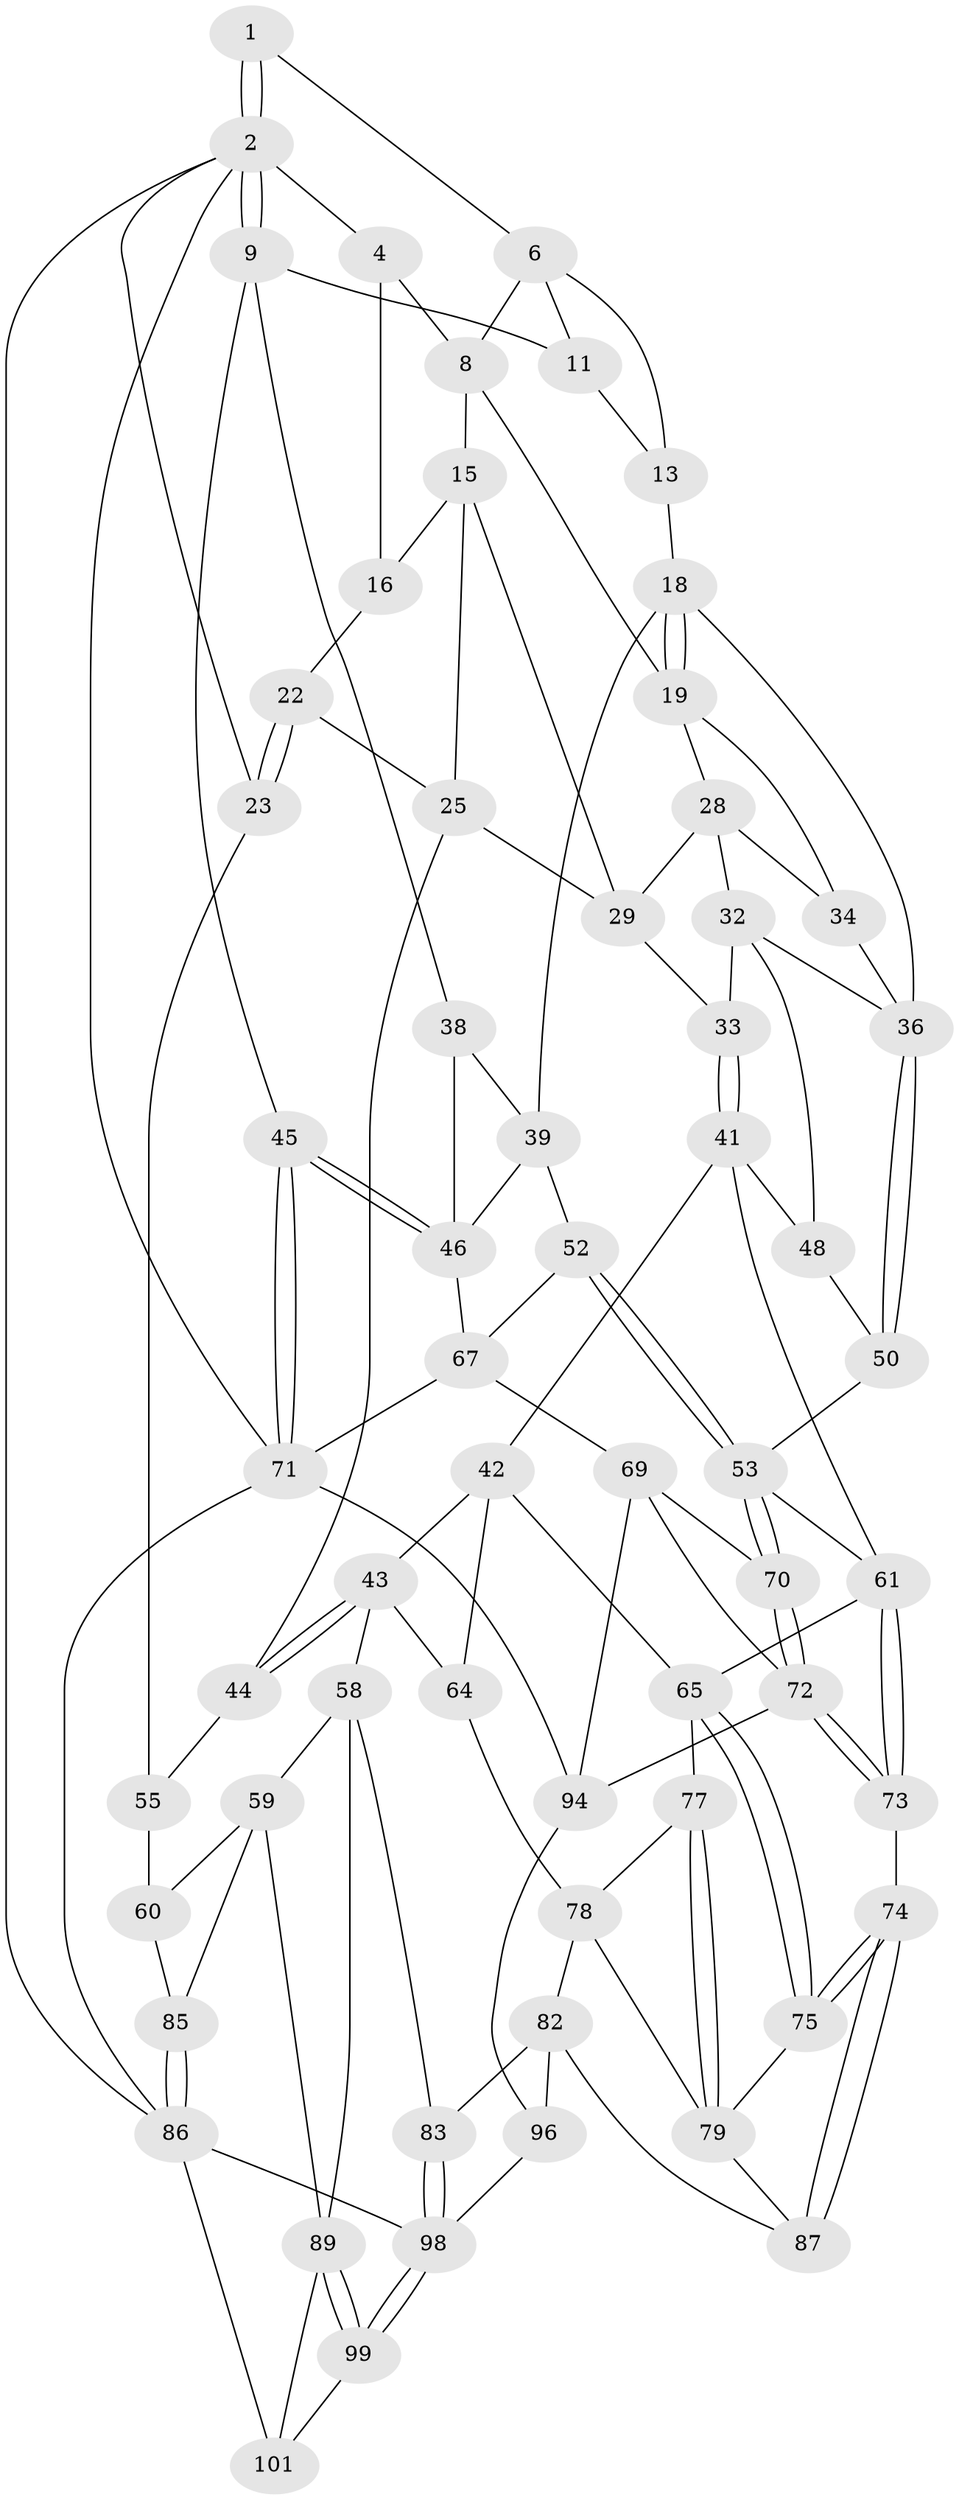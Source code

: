 // original degree distribution, {3: 0.0196078431372549, 6: 0.18627450980392157, 5: 0.5882352941176471, 4: 0.20588235294117646}
// Generated by graph-tools (version 1.1) at 2025/11/02/21/25 10:11:13]
// undirected, 62 vertices, 133 edges
graph export_dot {
graph [start="1"]
  node [color=gray90,style=filled];
  1 [pos="+0.9164919611052381+0"];
  2 [pos="+1+0",super="+3"];
  4 [pos="+0.15633952266065285+0",super="+5"];
  6 [pos="+0.8201378733836053+0.05150002349067088",super="+7"];
  8 [pos="+0.6087645665639821+0.0021776010583386455",super="+14"];
  9 [pos="+1+0.11087510135559044",super="+10"];
  11 [pos="+0.9994795067361796+0.18893313331473247",super="+12"];
  13 [pos="+0.7390665216448287+0.17285067155901065",super="+17"];
  15 [pos="+0.3511207386282967+0.07411156615104775",super="+24"];
  16 [pos="+0.19641990029024026+0",super="+21"];
  18 [pos="+0.7274843888566538+0.24551265913087206",super="+35"];
  19 [pos="+0.7101637900353025+0.2419126611148788",super="+20"];
  22 [pos="+0+0.23460454922315743",super="+27"];
  23 [pos="+0+0.2362780385348381"];
  25 [pos="+0.25346010511777206+0.2978034319072361",super="+26"];
  28 [pos="+0.4928328482037409+0.23002842126517037",super="+31"];
  29 [pos="+0.42719886695569526+0.1880567939003501",super="+30"];
  32 [pos="+0.4657823468015616+0.318644683109429",super="+40"];
  33 [pos="+0.43461876876539746+0.34599658487497015"];
  34 [pos="+0.5806553159582822+0.3117531918662532"];
  36 [pos="+0.6830845731820326+0.38577087972158314",super="+37"];
  38 [pos="+0.9134990480981064+0.35386888314783616"];
  39 [pos="+0.8230353645615873+0.3794365074155629",super="+51"];
  41 [pos="+0.43178287397640736+0.3616850433500242",super="+49"];
  42 [pos="+0.3708490256692335+0.46347552635657024",super="+63"];
  43 [pos="+0.30604895617981825+0.4598615979001129",super="+57"];
  44 [pos="+0.1761778537991173+0.35290021352161627"];
  45 [pos="+1+0.5476332969450328"];
  46 [pos="+0.9913888951447763+0.4853814349604949",super="+47"];
  48 [pos="+0.5404613273342674+0.47680333185370005"];
  50 [pos="+0.677362929078082+0.4442326233955232"];
  52 [pos="+0.8092450533681645+0.5267334106302625"];
  53 [pos="+0.7781353699737784+0.5475117913097431",super="+54"];
  55 [pos="+0.14786821070046038+0.39085224957668135",super="+56"];
  58 [pos="+0.21385729732011627+0.6628545615496431",super="+84"];
  59 [pos="+0.20955777509977513+0.6620621362877193",super="+88"];
  60 [pos="+0.15709964260668566+0.5952487624160145",super="+76"];
  61 [pos="+0.7023413382144746+0.5711746727123852",super="+62"];
  64 [pos="+0.2428607658565659+0.6513386562617652"];
  65 [pos="+0.5062216079155456+0.5750694584088478",super="+66"];
  67 [pos="+0.9013454107298139+0.5781695290247163",super="+68"];
  69 [pos="+0.9388015350252895+0.7041139996425958",super="+92"];
  70 [pos="+0.8352039458021864+0.6388906040769058"];
  71 [pos="+1+0.7384123979318069",super="+91"];
  72 [pos="+0.7062812834524035+0.746534432395202",super="+93"];
  73 [pos="+0.7060917822059303+0.7463745200469131"];
  74 [pos="+0.6241232810578373+0.7506385753524577"];
  75 [pos="+0.592100476330936+0.7267197668120183"];
  77 [pos="+0.4521773698289637+0.6775331550107566"];
  78 [pos="+0.3895523166693654+0.7221711888919518",super="+81"];
  79 [pos="+0.4861409173335865+0.7455264425792816",super="+80"];
  82 [pos="+0.3402905130734957+0.8603502250028141",super="+97"];
  83 [pos="+0.3367867862323785+0.8609612615872277"];
  85 [pos="+0+0.8253092662255826"];
  86 [pos="+0+1",super="+102"];
  87 [pos="+0.5377062805763454+0.8568389453047789"];
  89 [pos="+0.26000635668994043+0.8414023741075571",super="+90"];
  94 [pos="+1+1",super="+95"];
  96 [pos="+0.632340010713602+1"];
  98 [pos="+0.301624712718559+0.9886556755934289",super="+100"];
  99 [pos="+0.22723825291797534+0.958758348006611"];
  101 [pos="+0.15619638567427513+0.9535043166179288"];
  1 -- 2;
  1 -- 2;
  1 -- 6;
  2 -- 9;
  2 -- 9;
  2 -- 71;
  2 -- 4;
  2 -- 86;
  2 -- 23;
  4 -- 16;
  4 -- 8;
  6 -- 8;
  6 -- 13;
  6 -- 11;
  8 -- 19;
  8 -- 15;
  9 -- 45;
  9 -- 11;
  9 -- 38;
  11 -- 13 [weight=2];
  13 -- 18;
  15 -- 16;
  15 -- 25;
  15 -- 29;
  16 -- 22 [weight=2];
  18 -- 19;
  18 -- 19;
  18 -- 36;
  18 -- 39;
  19 -- 34;
  19 -- 28;
  22 -- 23;
  22 -- 23;
  22 -- 25;
  23 -- 55;
  25 -- 29;
  25 -- 44;
  28 -- 29;
  28 -- 32;
  28 -- 34;
  29 -- 33;
  32 -- 33;
  32 -- 48;
  32 -- 36;
  33 -- 41;
  33 -- 41;
  34 -- 36;
  36 -- 50;
  36 -- 50;
  38 -- 39;
  38 -- 46;
  39 -- 52;
  39 -- 46;
  41 -- 42;
  41 -- 48;
  41 -- 61;
  42 -- 43;
  42 -- 64;
  42 -- 65;
  43 -- 44;
  43 -- 44;
  43 -- 64;
  43 -- 58;
  44 -- 55;
  45 -- 46;
  45 -- 46;
  45 -- 71;
  45 -- 71;
  46 -- 67;
  48 -- 50;
  50 -- 53;
  52 -- 53;
  52 -- 53;
  52 -- 67;
  53 -- 70;
  53 -- 70;
  53 -- 61;
  55 -- 60 [weight=2];
  58 -- 59;
  58 -- 89;
  58 -- 83;
  59 -- 60;
  59 -- 85;
  59 -- 89;
  60 -- 85;
  61 -- 73;
  61 -- 73;
  61 -- 65;
  64 -- 78;
  65 -- 75;
  65 -- 75;
  65 -- 77;
  67 -- 69;
  67 -- 71;
  69 -- 70;
  69 -- 94;
  69 -- 72;
  70 -- 72;
  70 -- 72;
  71 -- 94;
  71 -- 86;
  72 -- 73;
  72 -- 73;
  72 -- 94;
  73 -- 74;
  74 -- 75;
  74 -- 75;
  74 -- 87;
  74 -- 87;
  75 -- 79;
  77 -- 78;
  77 -- 79;
  77 -- 79;
  78 -- 82;
  78 -- 79;
  79 -- 87;
  82 -- 83;
  82 -- 96;
  82 -- 87;
  83 -- 98;
  83 -- 98;
  85 -- 86;
  85 -- 86;
  86 -- 98;
  86 -- 101;
  89 -- 99;
  89 -- 99;
  89 -- 101;
  94 -- 96;
  96 -- 98;
  98 -- 99;
  98 -- 99;
  99 -- 101;
}
